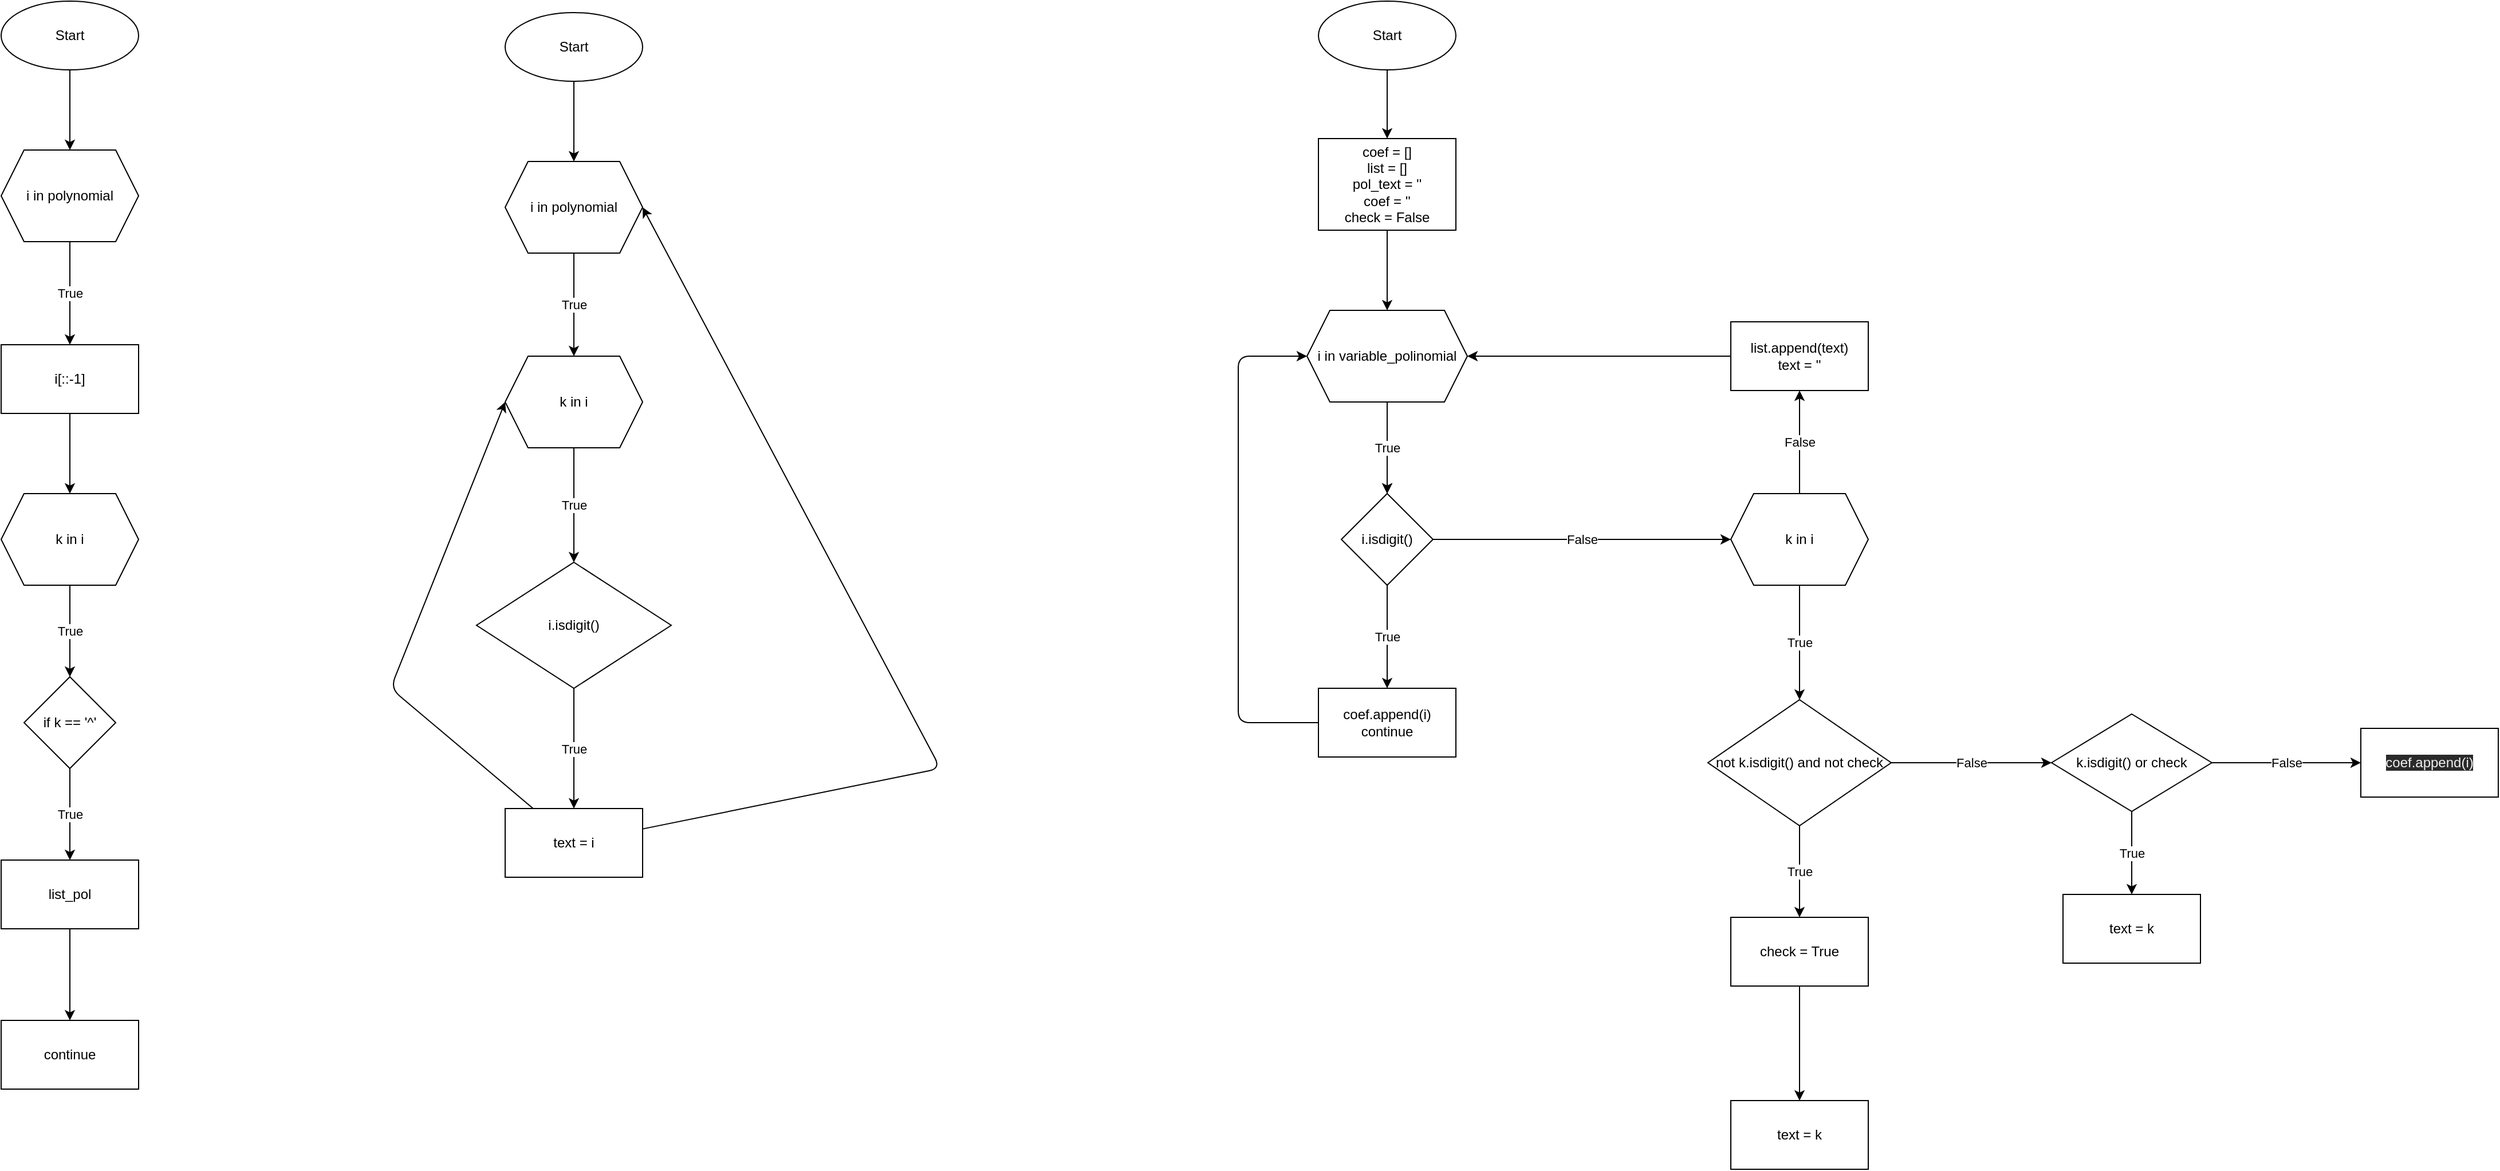 <mxfile>
    <diagram id="-hjerftAarIwnBodCDaE" name="Page-1">
        <mxGraphModel dx="1614" dy="453" grid="1" gridSize="10" guides="1" tooltips="1" connect="1" arrows="1" fold="1" page="1" pageScale="1" pageWidth="1100" pageHeight="850" math="0" shadow="0">
            <root>
                <mxCell id="0"/>
                <mxCell id="1" parent="0"/>
                <mxCell id="7" value="" style="edgeStyle=none;html=1;" parent="1" source="2" target="6" edge="1">
                    <mxGeometry relative="1" as="geometry"/>
                </mxCell>
                <mxCell id="2" value="Start" style="ellipse;whiteSpace=wrap;html=1;" parent="1" vertex="1">
                    <mxGeometry x="490" y="20" width="120" height="60" as="geometry"/>
                </mxCell>
                <mxCell id="9" value="True" style="edgeStyle=none;html=1;" parent="1" source="6" target="8" edge="1">
                    <mxGeometry relative="1" as="geometry"/>
                </mxCell>
                <mxCell id="6" value="i in polynomial" style="shape=hexagon;perimeter=hexagonPerimeter2;whiteSpace=wrap;html=1;fixedSize=1;" parent="1" vertex="1">
                    <mxGeometry x="490" y="150" width="120" height="80" as="geometry"/>
                </mxCell>
                <mxCell id="11" value="" style="edgeStyle=none;html=1;" parent="1" source="8" target="10" edge="1">
                    <mxGeometry relative="1" as="geometry"/>
                </mxCell>
                <mxCell id="8" value="i[::-1]" style="whiteSpace=wrap;html=1;" parent="1" vertex="1">
                    <mxGeometry x="490" y="320" width="120" height="60" as="geometry"/>
                </mxCell>
                <mxCell id="13" value="True" style="edgeStyle=none;html=1;" parent="1" source="10" target="12" edge="1">
                    <mxGeometry relative="1" as="geometry"/>
                </mxCell>
                <mxCell id="10" value="k in i" style="shape=hexagon;perimeter=hexagonPerimeter2;whiteSpace=wrap;html=1;fixedSize=1;" parent="1" vertex="1">
                    <mxGeometry x="490" y="450" width="120" height="80" as="geometry"/>
                </mxCell>
                <mxCell id="17" value="True" style="edgeStyle=none;html=1;" parent="1" source="12" target="16" edge="1">
                    <mxGeometry relative="1" as="geometry"/>
                </mxCell>
                <mxCell id="12" value="if k == '^'" style="rhombus;whiteSpace=wrap;html=1;" parent="1" vertex="1">
                    <mxGeometry x="510" y="610" width="80" height="80" as="geometry"/>
                </mxCell>
                <mxCell id="14" value="continue" style="whiteSpace=wrap;html=1;" parent="1" vertex="1">
                    <mxGeometry x="490" y="910" width="120" height="60" as="geometry"/>
                </mxCell>
                <mxCell id="18" value="" style="edgeStyle=none;html=1;" parent="1" source="16" target="14" edge="1">
                    <mxGeometry relative="1" as="geometry"/>
                </mxCell>
                <mxCell id="16" value="list_pol" style="whiteSpace=wrap;html=1;" parent="1" vertex="1">
                    <mxGeometry x="490" y="770" width="120" height="60" as="geometry"/>
                </mxCell>
                <mxCell id="21" value="" style="edgeStyle=none;html=1;" parent="1" source="19" target="20" edge="1">
                    <mxGeometry relative="1" as="geometry"/>
                </mxCell>
                <mxCell id="19" value="Start" style="ellipse;whiteSpace=wrap;html=1;" parent="1" vertex="1">
                    <mxGeometry x="930" y="30" width="120" height="60" as="geometry"/>
                </mxCell>
                <mxCell id="27" value="True" style="edgeStyle=none;html=1;" parent="1" source="20" target="26" edge="1">
                    <mxGeometry relative="1" as="geometry"/>
                </mxCell>
                <mxCell id="20" value="i in polynomial" style="shape=hexagon;perimeter=hexagonPerimeter2;whiteSpace=wrap;html=1;fixedSize=1;" parent="1" vertex="1">
                    <mxGeometry x="930" y="160" width="120" height="80" as="geometry"/>
                </mxCell>
                <mxCell id="25" value="True" style="edgeStyle=none;html=1;" parent="1" source="22" target="24" edge="1">
                    <mxGeometry relative="1" as="geometry"/>
                </mxCell>
                <mxCell id="22" value="i.isdigit()" style="rhombus;whiteSpace=wrap;html=1;" parent="1" vertex="1">
                    <mxGeometry x="905" y="510" width="170" height="110" as="geometry"/>
                </mxCell>
                <mxCell id="30" style="edgeStyle=none;html=1;entryX=1;entryY=0.5;entryDx=0;entryDy=0;" parent="1" source="24" target="20" edge="1">
                    <mxGeometry relative="1" as="geometry">
                        <mxPoint x="1140" y="200" as="targetPoint"/>
                        <Array as="points">
                            <mxPoint x="1310" y="690"/>
                        </Array>
                    </mxGeometry>
                </mxCell>
                <mxCell id="32" style="edgeStyle=none;html=1;entryX=0;entryY=0.5;entryDx=0;entryDy=0;" parent="1" source="24" target="26" edge="1">
                    <mxGeometry relative="1" as="geometry">
                        <Array as="points">
                            <mxPoint x="830" y="620"/>
                        </Array>
                    </mxGeometry>
                </mxCell>
                <mxCell id="24" value="text = i" style="whiteSpace=wrap;html=1;" parent="1" vertex="1">
                    <mxGeometry x="930" y="725" width="120" height="60" as="geometry"/>
                </mxCell>
                <mxCell id="28" value="True" style="edgeStyle=none;html=1;" parent="1" source="26" target="22" edge="1">
                    <mxGeometry relative="1" as="geometry"/>
                </mxCell>
                <mxCell id="26" value="k in i" style="shape=hexagon;perimeter=hexagonPerimeter2;whiteSpace=wrap;html=1;fixedSize=1;" parent="1" vertex="1">
                    <mxGeometry x="930" y="330" width="120" height="80" as="geometry"/>
                </mxCell>
                <mxCell id="35" value="" style="edgeStyle=none;html=1;" parent="1" source="33" target="34" edge="1">
                    <mxGeometry relative="1" as="geometry"/>
                </mxCell>
                <mxCell id="33" value="Start" style="ellipse;whiteSpace=wrap;html=1;" parent="1" vertex="1">
                    <mxGeometry x="1640" y="20" width="120" height="60" as="geometry"/>
                </mxCell>
                <mxCell id="37" value="" style="edgeStyle=none;html=1;" parent="1" source="34" target="36" edge="1">
                    <mxGeometry relative="1" as="geometry"/>
                </mxCell>
                <mxCell id="34" value="coef = []&lt;br&gt;list = []&lt;br&gt;pol_text = ''&lt;br&gt;coef = ''&lt;br&gt;check = False" style="whiteSpace=wrap;html=1;" parent="1" vertex="1">
                    <mxGeometry x="1640" y="140" width="120" height="80" as="geometry"/>
                </mxCell>
                <mxCell id="39" value="" style="edgeStyle=none;html=1;" parent="1" source="36" target="38" edge="1">
                    <mxGeometry relative="1" as="geometry"/>
                </mxCell>
                <mxCell id="44" value="True" style="edgeStyle=none;html=1;" parent="1" source="36" target="38" edge="1">
                    <mxGeometry relative="1" as="geometry"/>
                </mxCell>
                <mxCell id="36" value="i in variable_polinomial" style="shape=hexagon;perimeter=hexagonPerimeter2;whiteSpace=wrap;html=1;fixedSize=1;" parent="1" vertex="1">
                    <mxGeometry x="1630" y="290" width="140" height="80" as="geometry"/>
                </mxCell>
                <mxCell id="41" value="True" style="edgeStyle=none;html=1;" parent="1" source="38" target="40" edge="1">
                    <mxGeometry relative="1" as="geometry"/>
                </mxCell>
                <mxCell id="43" value="False" style="edgeStyle=none;html=1;" parent="1" source="38" target="42" edge="1">
                    <mxGeometry relative="1" as="geometry"/>
                </mxCell>
                <mxCell id="38" value="i.isdigit()" style="rhombus;whiteSpace=wrap;html=1;" parent="1" vertex="1">
                    <mxGeometry x="1660" y="450" width="80" height="80" as="geometry"/>
                </mxCell>
                <mxCell id="76" style="edgeStyle=none;html=1;entryX=0;entryY=0.5;entryDx=0;entryDy=0;" edge="1" parent="1" source="40" target="36">
                    <mxGeometry relative="1" as="geometry">
                        <Array as="points">
                            <mxPoint x="1570" y="650"/>
                            <mxPoint x="1570" y="330"/>
                        </Array>
                    </mxGeometry>
                </mxCell>
                <mxCell id="40" value="coef.append(i)&lt;br&gt;continue" style="whiteSpace=wrap;html=1;" parent="1" vertex="1">
                    <mxGeometry x="1640" y="620" width="120" height="60" as="geometry"/>
                </mxCell>
                <mxCell id="55" value="True" style="edgeStyle=none;html=1;" parent="1" source="42" edge="1">
                    <mxGeometry relative="1" as="geometry">
                        <mxPoint x="2060" y="630" as="targetPoint"/>
                    </mxGeometry>
                </mxCell>
                <mxCell id="66" value="False" style="edgeStyle=none;html=1;entryX=0.5;entryY=1;entryDx=0;entryDy=0;" parent="1" source="42" target="65" edge="1">
                    <mxGeometry relative="1" as="geometry"/>
                </mxCell>
                <mxCell id="42" value="k in i" style="shape=hexagon;perimeter=hexagonPerimeter2;whiteSpace=wrap;html=1;fixedSize=1;" parent="1" vertex="1">
                    <mxGeometry x="2000" y="450" width="120" height="80" as="geometry"/>
                </mxCell>
                <mxCell id="57" value="True" style="edgeStyle=none;html=1;" parent="1" target="52" edge="1">
                    <mxGeometry relative="1" as="geometry">
                        <mxPoint x="2060" y="740" as="sourcePoint"/>
                    </mxGeometry>
                </mxCell>
                <mxCell id="64" value="False" style="edgeStyle=none;html=1;" parent="1" source="47" target="63" edge="1">
                    <mxGeometry relative="1" as="geometry"/>
                </mxCell>
                <mxCell id="47" value="not k.isdigit() and not check" style="rhombus;whiteSpace=wrap;html=1;" parent="1" vertex="1">
                    <mxGeometry x="1980" y="630" width="160" height="110" as="geometry"/>
                </mxCell>
                <mxCell id="49" value="text = k" style="whiteSpace=wrap;html=1;" parent="1" vertex="1">
                    <mxGeometry x="2000" y="980" width="120" height="60" as="geometry"/>
                </mxCell>
                <mxCell id="58" value="" style="edgeStyle=none;html=1;" parent="1" source="52" target="49" edge="1">
                    <mxGeometry relative="1" as="geometry"/>
                </mxCell>
                <mxCell id="52" value="check = True" style="whiteSpace=wrap;html=1;" parent="1" vertex="1">
                    <mxGeometry x="2000" y="820" width="120" height="60" as="geometry"/>
                </mxCell>
                <mxCell id="69" value="True" style="edgeStyle=none;html=1;" parent="1" source="63" target="68" edge="1">
                    <mxGeometry relative="1" as="geometry"/>
                </mxCell>
                <mxCell id="73" value="False" style="edgeStyle=none;html=1;entryX=0;entryY=0.5;entryDx=0;entryDy=0;" parent="1" source="63" target="74" edge="1">
                    <mxGeometry relative="1" as="geometry">
                        <mxPoint x="1680" y="800" as="targetPoint"/>
                        <Array as="points">
                            <mxPoint x="2490" y="685"/>
                        </Array>
                    </mxGeometry>
                </mxCell>
                <mxCell id="63" value="k.isdigit() or check" style="rhombus;whiteSpace=wrap;html=1;" parent="1" vertex="1">
                    <mxGeometry x="2280" y="642.5" width="140" height="85" as="geometry"/>
                </mxCell>
                <mxCell id="67" style="edgeStyle=none;html=1;entryX=1;entryY=0.5;entryDx=0;entryDy=0;" parent="1" source="65" target="36" edge="1">
                    <mxGeometry relative="1" as="geometry"/>
                </mxCell>
                <mxCell id="65" value="list.append(text)&lt;br&gt;text = ''" style="whiteSpace=wrap;html=1;" parent="1" vertex="1">
                    <mxGeometry x="2000" y="300" width="120" height="60" as="geometry"/>
                </mxCell>
                <mxCell id="68" value="text = k" style="whiteSpace=wrap;html=1;" parent="1" vertex="1">
                    <mxGeometry x="2290" y="800" width="120" height="60" as="geometry"/>
                </mxCell>
                <mxCell id="74" value="&#10;&#10;&lt;span style=&quot;color: rgb(240, 240, 240); font-family: helvetica; font-size: 12px; font-style: normal; font-weight: 400; letter-spacing: normal; text-align: center; text-indent: 0px; text-transform: none; word-spacing: 0px; background-color: rgb(42, 42, 42); display: inline; float: none;&quot;&gt;coef.append(i)&lt;/span&gt;&#10;&#10;" style="whiteSpace=wrap;html=1;" parent="1" vertex="1">
                    <mxGeometry x="2550" y="655" width="120" height="60" as="geometry"/>
                </mxCell>
            </root>
        </mxGraphModel>
    </diagram>
</mxfile>